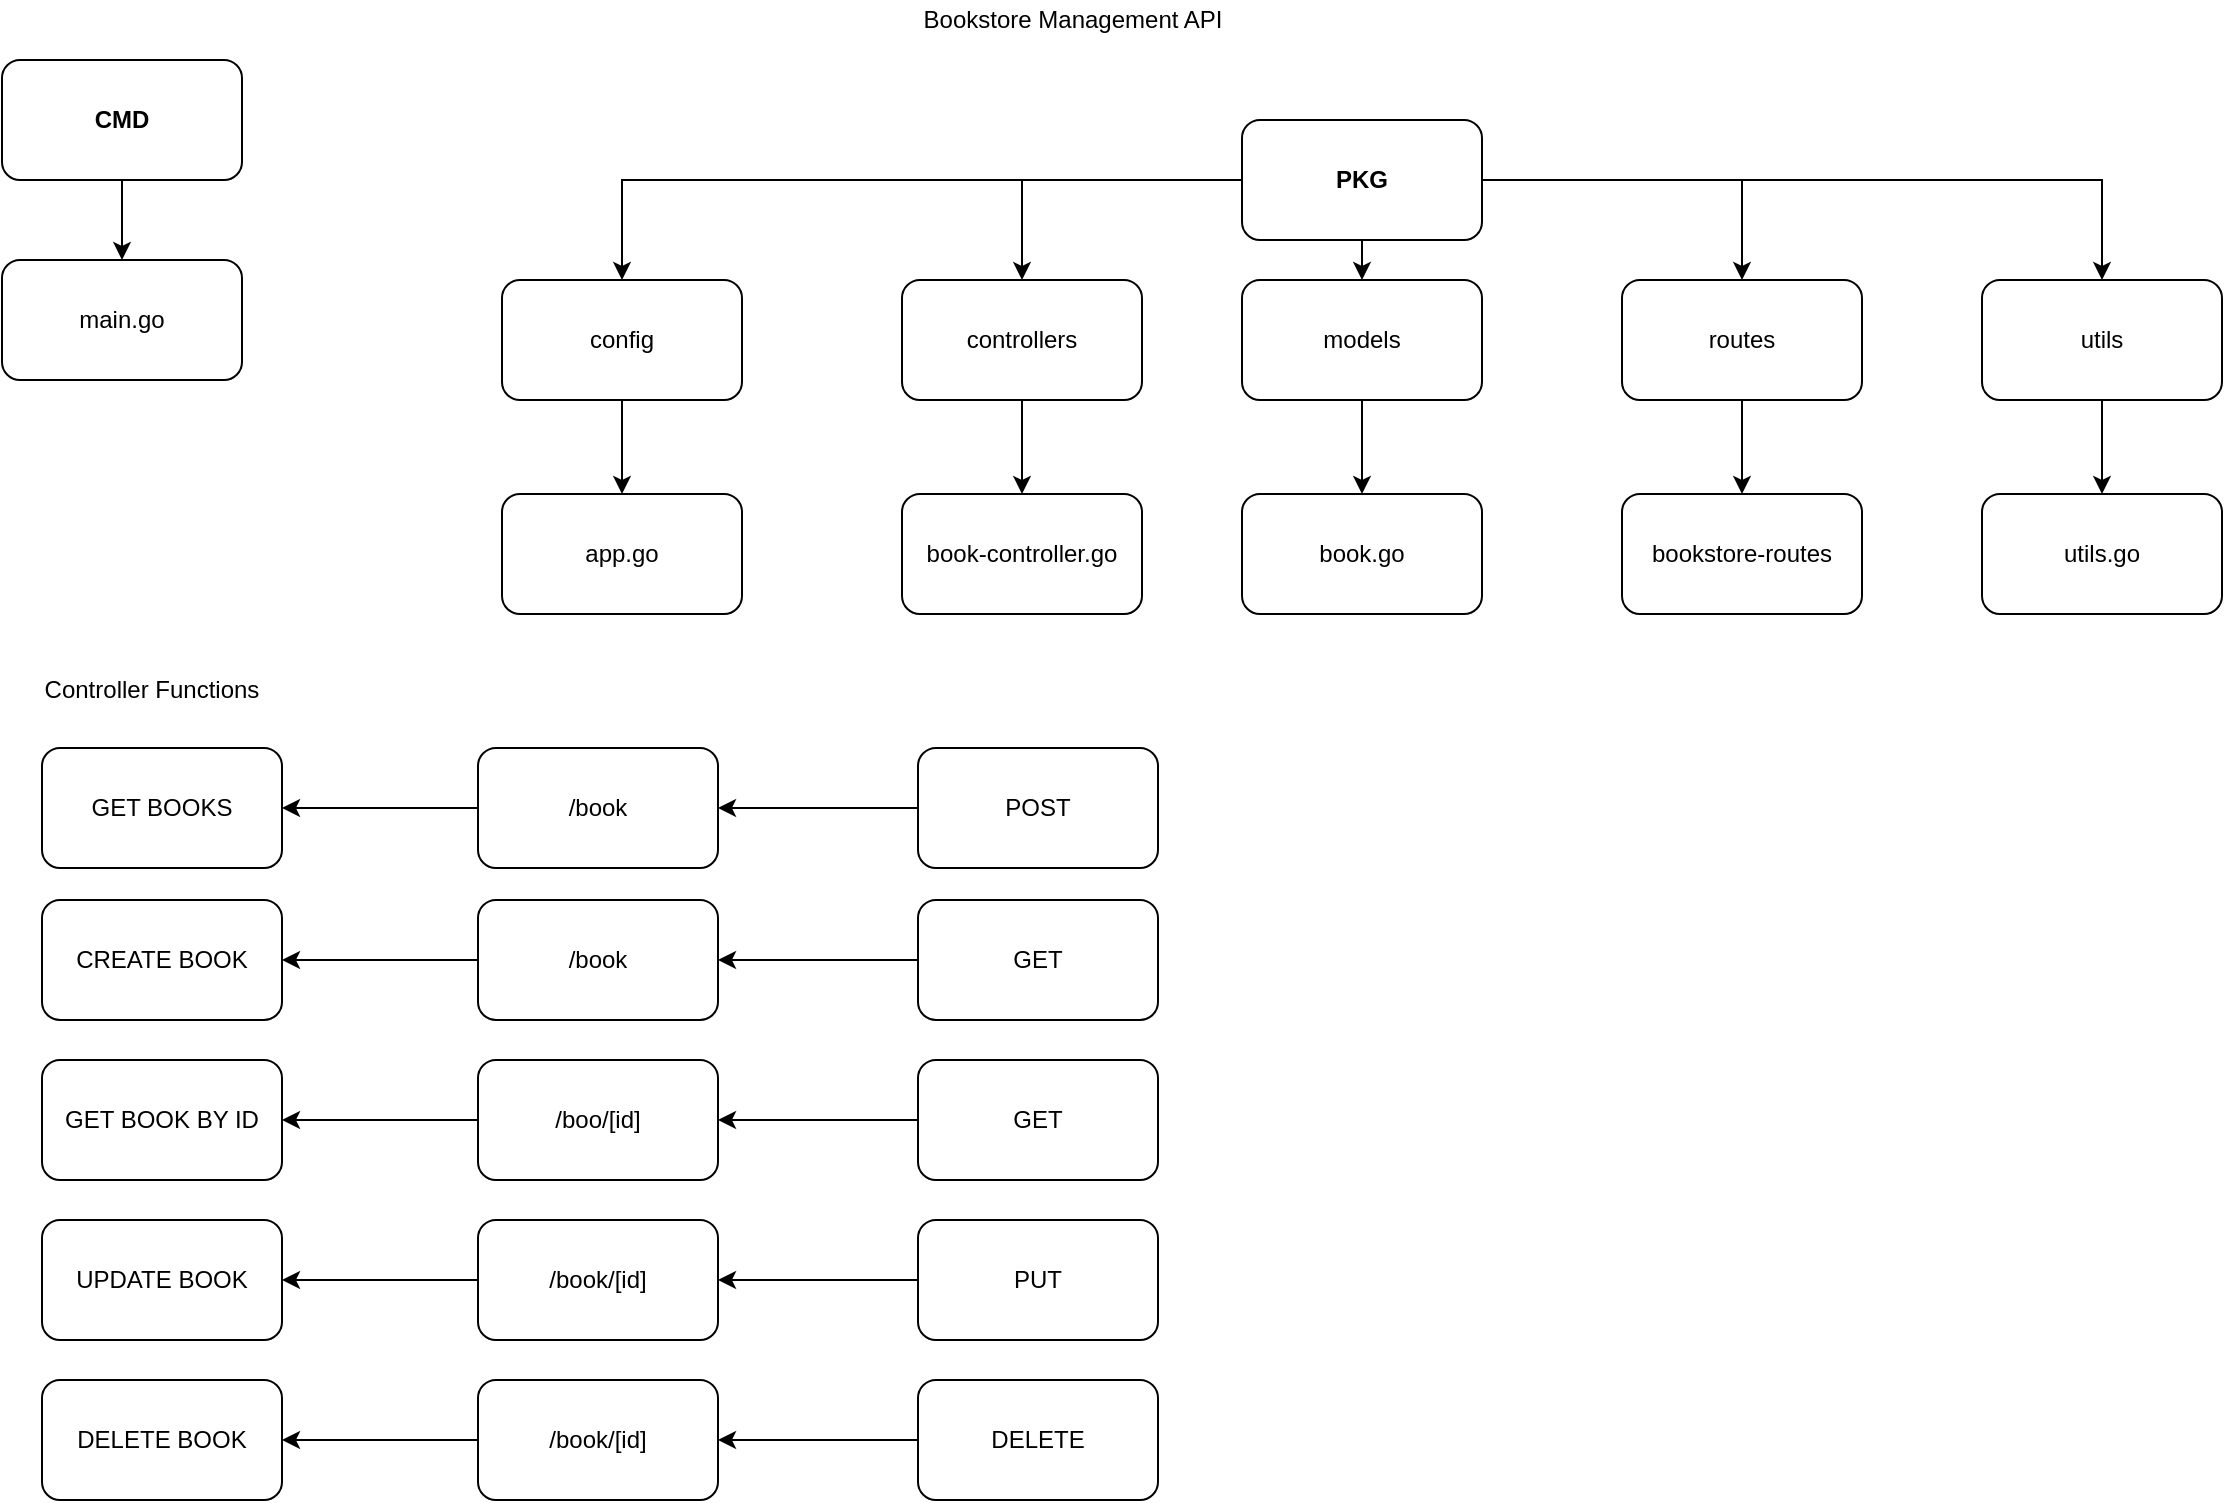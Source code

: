 <mxfile>
    <diagram id="lyFeiDUJgPDv9vm-eMYZ" name="Page-1">
        <mxGraphModel dx="1118" dy="511" grid="1" gridSize="10" guides="1" tooltips="1" connect="1" arrows="1" fold="1" page="1" pageScale="1" pageWidth="1169" pageHeight="827" math="0" shadow="0">
            <root>
                <mxCell id="0"/>
                <mxCell id="1" parent="0"/>
                <mxCell id="_4WXXihwEJ4ovtFCO9xn-1" value="Bookstore Management API" style="text;html=1;align=center;verticalAlign=middle;resizable=0;points=[];autosize=1;strokeColor=none;fillColor=none;" parent="1" vertex="1">
                    <mxGeometry x="505" y="40" width="160" height="20" as="geometry"/>
                </mxCell>
                <mxCell id="_4WXXihwEJ4ovtFCO9xn-4" value="" style="edgeStyle=orthogonalEdgeStyle;rounded=0;orthogonalLoop=1;jettySize=auto;html=1;" parent="1" source="_4WXXihwEJ4ovtFCO9xn-2" target="_4WXXihwEJ4ovtFCO9xn-3" edge="1">
                    <mxGeometry relative="1" as="geometry"/>
                </mxCell>
                <mxCell id="_4WXXihwEJ4ovtFCO9xn-2" value="&lt;b&gt;CMD&lt;/b&gt;" style="rounded=1;whiteSpace=wrap;html=1;" parent="1" vertex="1">
                    <mxGeometry x="50" y="70" width="120" height="60" as="geometry"/>
                </mxCell>
                <mxCell id="_4WXXihwEJ4ovtFCO9xn-3" value="main.go" style="rounded=1;whiteSpace=wrap;html=1;" parent="1" vertex="1">
                    <mxGeometry x="50" y="170" width="120" height="60" as="geometry"/>
                </mxCell>
                <mxCell id="_4WXXihwEJ4ovtFCO9xn-11" style="edgeStyle=orthogonalEdgeStyle;rounded=0;orthogonalLoop=1;jettySize=auto;html=1;exitX=0;exitY=0.5;exitDx=0;exitDy=0;entryX=0.5;entryY=0;entryDx=0;entryDy=0;" parent="1" source="_4WXXihwEJ4ovtFCO9xn-5" target="_4WXXihwEJ4ovtFCO9xn-6" edge="1">
                    <mxGeometry relative="1" as="geometry"/>
                </mxCell>
                <mxCell id="_4WXXihwEJ4ovtFCO9xn-12" style="edgeStyle=orthogonalEdgeStyle;rounded=0;orthogonalLoop=1;jettySize=auto;html=1;exitX=0;exitY=0.5;exitDx=0;exitDy=0;entryX=0.5;entryY=0;entryDx=0;entryDy=0;" parent="1" source="_4WXXihwEJ4ovtFCO9xn-5" target="_4WXXihwEJ4ovtFCO9xn-8" edge="1">
                    <mxGeometry relative="1" as="geometry"/>
                </mxCell>
                <mxCell id="_4WXXihwEJ4ovtFCO9xn-13" style="edgeStyle=orthogonalEdgeStyle;rounded=0;orthogonalLoop=1;jettySize=auto;html=1;exitX=0.5;exitY=1;exitDx=0;exitDy=0;entryX=0.5;entryY=0;entryDx=0;entryDy=0;" parent="1" source="_4WXXihwEJ4ovtFCO9xn-5" target="_4WXXihwEJ4ovtFCO9xn-7" edge="1">
                    <mxGeometry relative="1" as="geometry"/>
                </mxCell>
                <mxCell id="_4WXXihwEJ4ovtFCO9xn-14" style="edgeStyle=orthogonalEdgeStyle;rounded=0;orthogonalLoop=1;jettySize=auto;html=1;exitX=1;exitY=0.5;exitDx=0;exitDy=0;" parent="1" source="_4WXXihwEJ4ovtFCO9xn-5" target="_4WXXihwEJ4ovtFCO9xn-10" edge="1">
                    <mxGeometry relative="1" as="geometry"/>
                </mxCell>
                <mxCell id="_4WXXihwEJ4ovtFCO9xn-15" style="edgeStyle=orthogonalEdgeStyle;rounded=0;orthogonalLoop=1;jettySize=auto;html=1;exitX=1;exitY=0.5;exitDx=0;exitDy=0;entryX=0.5;entryY=0;entryDx=0;entryDy=0;" parent="1" source="_4WXXihwEJ4ovtFCO9xn-5" target="_4WXXihwEJ4ovtFCO9xn-9" edge="1">
                    <mxGeometry relative="1" as="geometry"/>
                </mxCell>
                <mxCell id="_4WXXihwEJ4ovtFCO9xn-5" value="&lt;b&gt;PKG&lt;/b&gt;" style="rounded=1;whiteSpace=wrap;html=1;" parent="1" vertex="1">
                    <mxGeometry x="670" y="100" width="120" height="60" as="geometry"/>
                </mxCell>
                <mxCell id="_4WXXihwEJ4ovtFCO9xn-26" value="" style="edgeStyle=orthogonalEdgeStyle;rounded=0;orthogonalLoop=1;jettySize=auto;html=1;" parent="1" source="_4WXXihwEJ4ovtFCO9xn-6" target="_4WXXihwEJ4ovtFCO9xn-17" edge="1">
                    <mxGeometry relative="1" as="geometry"/>
                </mxCell>
                <mxCell id="_4WXXihwEJ4ovtFCO9xn-6" value="config" style="rounded=1;whiteSpace=wrap;html=1;" parent="1" vertex="1">
                    <mxGeometry x="300" y="180" width="120" height="60" as="geometry"/>
                </mxCell>
                <mxCell id="_4WXXihwEJ4ovtFCO9xn-24" value="" style="edgeStyle=orthogonalEdgeStyle;rounded=0;orthogonalLoop=1;jettySize=auto;html=1;" parent="1" source="_4WXXihwEJ4ovtFCO9xn-7" target="_4WXXihwEJ4ovtFCO9xn-18" edge="1">
                    <mxGeometry relative="1" as="geometry"/>
                </mxCell>
                <mxCell id="_4WXXihwEJ4ovtFCO9xn-7" value="models" style="rounded=1;whiteSpace=wrap;html=1;" parent="1" vertex="1">
                    <mxGeometry x="670" y="180" width="120" height="60" as="geometry"/>
                </mxCell>
                <mxCell id="_4WXXihwEJ4ovtFCO9xn-25" value="" style="edgeStyle=orthogonalEdgeStyle;rounded=0;orthogonalLoop=1;jettySize=auto;html=1;" parent="1" source="_4WXXihwEJ4ovtFCO9xn-8" target="_4WXXihwEJ4ovtFCO9xn-19" edge="1">
                    <mxGeometry relative="1" as="geometry"/>
                </mxCell>
                <mxCell id="_4WXXihwEJ4ovtFCO9xn-8" value="controllers" style="rounded=1;whiteSpace=wrap;html=1;" parent="1" vertex="1">
                    <mxGeometry x="500" y="180" width="120" height="60" as="geometry"/>
                </mxCell>
                <mxCell id="_4WXXihwEJ4ovtFCO9xn-23" value="" style="edgeStyle=orthogonalEdgeStyle;rounded=0;orthogonalLoop=1;jettySize=auto;html=1;" parent="1" source="_4WXXihwEJ4ovtFCO9xn-9" target="_4WXXihwEJ4ovtFCO9xn-20" edge="1">
                    <mxGeometry relative="1" as="geometry"/>
                </mxCell>
                <mxCell id="_4WXXihwEJ4ovtFCO9xn-9" value="routes" style="rounded=1;whiteSpace=wrap;html=1;" parent="1" vertex="1">
                    <mxGeometry x="860" y="180" width="120" height="60" as="geometry"/>
                </mxCell>
                <mxCell id="_4WXXihwEJ4ovtFCO9xn-22" value="" style="edgeStyle=orthogonalEdgeStyle;rounded=0;orthogonalLoop=1;jettySize=auto;html=1;" parent="1" source="_4WXXihwEJ4ovtFCO9xn-10" target="_4WXXihwEJ4ovtFCO9xn-21" edge="1">
                    <mxGeometry relative="1" as="geometry"/>
                </mxCell>
                <mxCell id="_4WXXihwEJ4ovtFCO9xn-10" value="utils" style="rounded=1;whiteSpace=wrap;html=1;" parent="1" vertex="1">
                    <mxGeometry x="1040" y="180" width="120" height="60" as="geometry"/>
                </mxCell>
                <mxCell id="_4WXXihwEJ4ovtFCO9xn-17" value="app.go" style="rounded=1;whiteSpace=wrap;html=1;" parent="1" vertex="1">
                    <mxGeometry x="300" y="287" width="120" height="60" as="geometry"/>
                </mxCell>
                <mxCell id="_4WXXihwEJ4ovtFCO9xn-18" value="book.go" style="rounded=1;whiteSpace=wrap;html=1;" parent="1" vertex="1">
                    <mxGeometry x="670" y="287" width="120" height="60" as="geometry"/>
                </mxCell>
                <mxCell id="_4WXXihwEJ4ovtFCO9xn-19" value="book-controller.go" style="rounded=1;whiteSpace=wrap;html=1;" parent="1" vertex="1">
                    <mxGeometry x="500" y="287" width="120" height="60" as="geometry"/>
                </mxCell>
                <mxCell id="_4WXXihwEJ4ovtFCO9xn-20" value="bookstore-routes" style="rounded=1;whiteSpace=wrap;html=1;" parent="1" vertex="1">
                    <mxGeometry x="860" y="287" width="120" height="60" as="geometry"/>
                </mxCell>
                <mxCell id="_4WXXihwEJ4ovtFCO9xn-21" value="utils.go" style="rounded=1;whiteSpace=wrap;html=1;" parent="1" vertex="1">
                    <mxGeometry x="1040" y="287" width="120" height="60" as="geometry"/>
                </mxCell>
                <mxCell id="_4WXXihwEJ4ovtFCO9xn-27" value="Controller Functions&lt;br&gt;" style="text;html=1;strokeColor=none;fillColor=none;align=center;verticalAlign=middle;whiteSpace=wrap;rounded=0;" parent="1" vertex="1">
                    <mxGeometry x="70" y="370" width="110" height="30" as="geometry"/>
                </mxCell>
                <mxCell id="_4WXXihwEJ4ovtFCO9xn-29" value="GET BOOKS" style="rounded=1;whiteSpace=wrap;html=1;" parent="1" vertex="1">
                    <mxGeometry x="70" y="414" width="120" height="60" as="geometry"/>
                </mxCell>
                <mxCell id="_4WXXihwEJ4ovtFCO9xn-30" value="CREATE BOOK" style="rounded=1;whiteSpace=wrap;html=1;" parent="1" vertex="1">
                    <mxGeometry x="70" y="490" width="120" height="60" as="geometry"/>
                </mxCell>
                <mxCell id="_4WXXihwEJ4ovtFCO9xn-31" value="GET BOOK BY ID" style="rounded=1;whiteSpace=wrap;html=1;" parent="1" vertex="1">
                    <mxGeometry x="70" y="570" width="120" height="60" as="geometry"/>
                </mxCell>
                <mxCell id="_4WXXihwEJ4ovtFCO9xn-32" value="UPDATE BOOK" style="rounded=1;whiteSpace=wrap;html=1;" parent="1" vertex="1">
                    <mxGeometry x="70" y="650" width="120" height="60" as="geometry"/>
                </mxCell>
                <mxCell id="_4WXXihwEJ4ovtFCO9xn-33" value="DELETE BOOK" style="rounded=1;whiteSpace=wrap;html=1;" parent="1" vertex="1">
                    <mxGeometry x="70" y="730" width="120" height="60" as="geometry"/>
                </mxCell>
                <mxCell id="_4WXXihwEJ4ovtFCO9xn-45" value="" style="edgeStyle=orthogonalEdgeStyle;rounded=0;orthogonalLoop=1;jettySize=auto;html=1;" parent="1" source="_4WXXihwEJ4ovtFCO9xn-34" target="_4WXXihwEJ4ovtFCO9xn-29" edge="1">
                    <mxGeometry relative="1" as="geometry"/>
                </mxCell>
                <mxCell id="_4WXXihwEJ4ovtFCO9xn-34" value="/book" style="rounded=1;whiteSpace=wrap;html=1;" parent="1" vertex="1">
                    <mxGeometry x="288" y="414" width="120" height="60" as="geometry"/>
                </mxCell>
                <mxCell id="_4WXXihwEJ4ovtFCO9xn-47" value="" style="edgeStyle=orthogonalEdgeStyle;rounded=0;orthogonalLoop=1;jettySize=auto;html=1;" parent="1" source="_4WXXihwEJ4ovtFCO9xn-35" target="_4WXXihwEJ4ovtFCO9xn-30" edge="1">
                    <mxGeometry relative="1" as="geometry"/>
                </mxCell>
                <mxCell id="_4WXXihwEJ4ovtFCO9xn-35" value="/book" style="rounded=1;whiteSpace=wrap;html=1;" parent="1" vertex="1">
                    <mxGeometry x="288" y="490" width="120" height="60" as="geometry"/>
                </mxCell>
                <mxCell id="_4WXXihwEJ4ovtFCO9xn-49" value="" style="edgeStyle=orthogonalEdgeStyle;rounded=0;orthogonalLoop=1;jettySize=auto;html=1;" parent="1" source="_4WXXihwEJ4ovtFCO9xn-36" target="_4WXXihwEJ4ovtFCO9xn-31" edge="1">
                    <mxGeometry relative="1" as="geometry"/>
                </mxCell>
                <mxCell id="_4WXXihwEJ4ovtFCO9xn-36" value="/boo/[id]" style="rounded=1;whiteSpace=wrap;html=1;" parent="1" vertex="1">
                    <mxGeometry x="288" y="570" width="120" height="60" as="geometry"/>
                </mxCell>
                <mxCell id="_4WXXihwEJ4ovtFCO9xn-51" value="" style="edgeStyle=orthogonalEdgeStyle;rounded=0;orthogonalLoop=1;jettySize=auto;html=1;" parent="1" source="_4WXXihwEJ4ovtFCO9xn-37" target="_4WXXihwEJ4ovtFCO9xn-32" edge="1">
                    <mxGeometry relative="1" as="geometry"/>
                </mxCell>
                <mxCell id="_4WXXihwEJ4ovtFCO9xn-37" value="/book/[id]" style="rounded=1;whiteSpace=wrap;html=1;" parent="1" vertex="1">
                    <mxGeometry x="288" y="650" width="120" height="60" as="geometry"/>
                </mxCell>
                <mxCell id="_4WXXihwEJ4ovtFCO9xn-53" value="" style="edgeStyle=orthogonalEdgeStyle;rounded=0;orthogonalLoop=1;jettySize=auto;html=1;" parent="1" source="_4WXXihwEJ4ovtFCO9xn-38" target="_4WXXihwEJ4ovtFCO9xn-33" edge="1">
                    <mxGeometry relative="1" as="geometry"/>
                </mxCell>
                <mxCell id="_4WXXihwEJ4ovtFCO9xn-38" value="/book/[id]" style="rounded=1;whiteSpace=wrap;html=1;" parent="1" vertex="1">
                    <mxGeometry x="288" y="730" width="120" height="60" as="geometry"/>
                </mxCell>
                <mxCell id="_4WXXihwEJ4ovtFCO9xn-44" value="" style="edgeStyle=orthogonalEdgeStyle;rounded=0;orthogonalLoop=1;jettySize=auto;html=1;" parent="1" source="_4WXXihwEJ4ovtFCO9xn-39" target="_4WXXihwEJ4ovtFCO9xn-34" edge="1">
                    <mxGeometry relative="1" as="geometry"/>
                </mxCell>
                <mxCell id="_4WXXihwEJ4ovtFCO9xn-39" value="POST" style="rounded=1;whiteSpace=wrap;html=1;" parent="1" vertex="1">
                    <mxGeometry x="508" y="414" width="120" height="60" as="geometry"/>
                </mxCell>
                <mxCell id="_4WXXihwEJ4ovtFCO9xn-46" value="" style="edgeStyle=orthogonalEdgeStyle;rounded=0;orthogonalLoop=1;jettySize=auto;html=1;" parent="1" source="_4WXXihwEJ4ovtFCO9xn-40" target="_4WXXihwEJ4ovtFCO9xn-35" edge="1">
                    <mxGeometry relative="1" as="geometry"/>
                </mxCell>
                <mxCell id="_4WXXihwEJ4ovtFCO9xn-40" value="GET" style="rounded=1;whiteSpace=wrap;html=1;" parent="1" vertex="1">
                    <mxGeometry x="508" y="490" width="120" height="60" as="geometry"/>
                </mxCell>
                <mxCell id="_4WXXihwEJ4ovtFCO9xn-48" value="" style="edgeStyle=orthogonalEdgeStyle;rounded=0;orthogonalLoop=1;jettySize=auto;html=1;" parent="1" source="_4WXXihwEJ4ovtFCO9xn-41" target="_4WXXihwEJ4ovtFCO9xn-36" edge="1">
                    <mxGeometry relative="1" as="geometry"/>
                </mxCell>
                <mxCell id="_4WXXihwEJ4ovtFCO9xn-41" value="GET" style="rounded=1;whiteSpace=wrap;html=1;" parent="1" vertex="1">
                    <mxGeometry x="508" y="570" width="120" height="60" as="geometry"/>
                </mxCell>
                <mxCell id="_4WXXihwEJ4ovtFCO9xn-50" value="" style="edgeStyle=orthogonalEdgeStyle;rounded=0;orthogonalLoop=1;jettySize=auto;html=1;" parent="1" source="_4WXXihwEJ4ovtFCO9xn-42" target="_4WXXihwEJ4ovtFCO9xn-37" edge="1">
                    <mxGeometry relative="1" as="geometry"/>
                </mxCell>
                <mxCell id="_4WXXihwEJ4ovtFCO9xn-42" value="PUT" style="rounded=1;whiteSpace=wrap;html=1;" parent="1" vertex="1">
                    <mxGeometry x="508" y="650" width="120" height="60" as="geometry"/>
                </mxCell>
                <mxCell id="_4WXXihwEJ4ovtFCO9xn-52" value="" style="edgeStyle=orthogonalEdgeStyle;rounded=0;orthogonalLoop=1;jettySize=auto;html=1;" parent="1" source="_4WXXihwEJ4ovtFCO9xn-43" target="_4WXXihwEJ4ovtFCO9xn-38" edge="1">
                    <mxGeometry relative="1" as="geometry"/>
                </mxCell>
                <mxCell id="_4WXXihwEJ4ovtFCO9xn-43" value="DELETE" style="rounded=1;whiteSpace=wrap;html=1;" parent="1" vertex="1">
                    <mxGeometry x="508" y="730" width="120" height="60" as="geometry"/>
                </mxCell>
            </root>
        </mxGraphModel>
    </diagram>
</mxfile>
